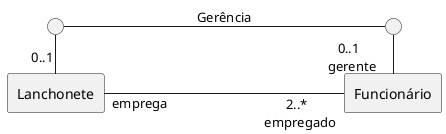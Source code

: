 @startuml mod03ima05
rectangle "Lanchonete" as la
rectangle "Funcionário" as fu
circle " " as p1
circle " " as p2
left to right direction
la "emprega"----"2..* \n empregado" fu
la "0..1"-left- p1
p1 ---- p2 : Gerência
p2 -right- "0..1 \n gerente"fu
